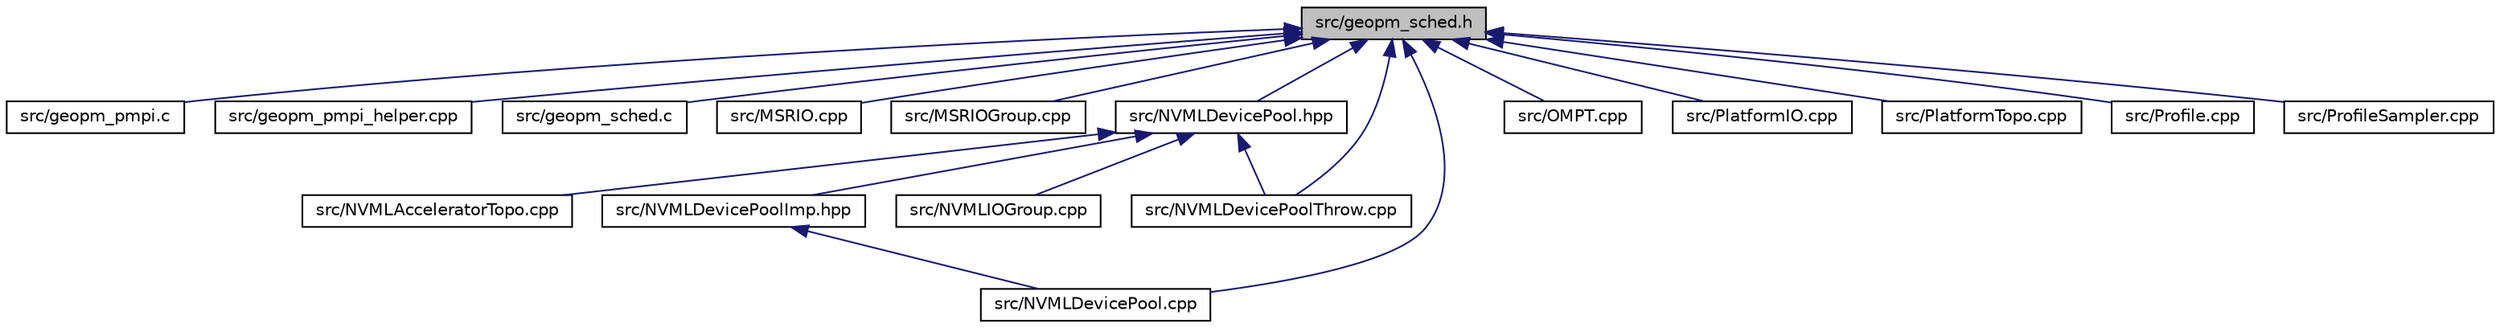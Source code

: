 digraph "src/geopm_sched.h"
{
  edge [fontname="Helvetica",fontsize="10",labelfontname="Helvetica",labelfontsize="10"];
  node [fontname="Helvetica",fontsize="10",shape=record];
  Node2 [label="src/geopm_sched.h",height=0.2,width=0.4,color="black", fillcolor="grey75", style="filled", fontcolor="black"];
  Node2 -> Node3 [dir="back",color="midnightblue",fontsize="10",style="solid",fontname="Helvetica"];
  Node3 [label="src/geopm_pmpi.c",height=0.2,width=0.4,color="black", fillcolor="white", style="filled",URL="$geopm__pmpi_8c.html"];
  Node2 -> Node4 [dir="back",color="midnightblue",fontsize="10",style="solid",fontname="Helvetica"];
  Node4 [label="src/geopm_pmpi_helper.cpp",height=0.2,width=0.4,color="black", fillcolor="white", style="filled",URL="$geopm__pmpi__helper_8cpp.html"];
  Node2 -> Node5 [dir="back",color="midnightblue",fontsize="10",style="solid",fontname="Helvetica"];
  Node5 [label="src/geopm_sched.c",height=0.2,width=0.4,color="black", fillcolor="white", style="filled",URL="$geopm__sched_8c.html"];
  Node2 -> Node6 [dir="back",color="midnightblue",fontsize="10",style="solid",fontname="Helvetica"];
  Node6 [label="src/MSRIO.cpp",height=0.2,width=0.4,color="black", fillcolor="white", style="filled",URL="$_m_s_r_i_o_8cpp.html"];
  Node2 -> Node7 [dir="back",color="midnightblue",fontsize="10",style="solid",fontname="Helvetica"];
  Node7 [label="src/MSRIOGroup.cpp",height=0.2,width=0.4,color="black", fillcolor="white", style="filled",URL="$_m_s_r_i_o_group_8cpp.html"];
  Node2 -> Node8 [dir="back",color="midnightblue",fontsize="10",style="solid",fontname="Helvetica"];
  Node8 [label="src/NVMLDevicePool.hpp",height=0.2,width=0.4,color="black", fillcolor="white", style="filled",URL="$_n_v_m_l_device_pool_8hpp.html"];
  Node8 -> Node9 [dir="back",color="midnightblue",fontsize="10",style="solid",fontname="Helvetica"];
  Node9 [label="src/NVMLAcceleratorTopo.cpp",height=0.2,width=0.4,color="black", fillcolor="white", style="filled",URL="$_n_v_m_l_accelerator_topo_8cpp.html"];
  Node8 -> Node10 [dir="back",color="midnightblue",fontsize="10",style="solid",fontname="Helvetica"];
  Node10 [label="src/NVMLDevicePoolImp.hpp",height=0.2,width=0.4,color="black", fillcolor="white", style="filled",URL="$_n_v_m_l_device_pool_imp_8hpp.html"];
  Node10 -> Node11 [dir="back",color="midnightblue",fontsize="10",style="solid",fontname="Helvetica"];
  Node11 [label="src/NVMLDevicePool.cpp",height=0.2,width=0.4,color="black", fillcolor="white", style="filled",URL="$_n_v_m_l_device_pool_8cpp.html"];
  Node8 -> Node12 [dir="back",color="midnightblue",fontsize="10",style="solid",fontname="Helvetica"];
  Node12 [label="src/NVMLDevicePoolThrow.cpp",height=0.2,width=0.4,color="black", fillcolor="white", style="filled",URL="$_n_v_m_l_device_pool_throw_8cpp.html"];
  Node8 -> Node13 [dir="back",color="midnightblue",fontsize="10",style="solid",fontname="Helvetica"];
  Node13 [label="src/NVMLIOGroup.cpp",height=0.2,width=0.4,color="black", fillcolor="white", style="filled",URL="$_n_v_m_l_i_o_group_8cpp.html"];
  Node2 -> Node11 [dir="back",color="midnightblue",fontsize="10",style="solid",fontname="Helvetica"];
  Node2 -> Node12 [dir="back",color="midnightblue",fontsize="10",style="solid",fontname="Helvetica"];
  Node2 -> Node14 [dir="back",color="midnightblue",fontsize="10",style="solid",fontname="Helvetica"];
  Node14 [label="src/OMPT.cpp",height=0.2,width=0.4,color="black", fillcolor="white", style="filled",URL="$_o_m_p_t_8cpp.html"];
  Node2 -> Node15 [dir="back",color="midnightblue",fontsize="10",style="solid",fontname="Helvetica"];
  Node15 [label="src/PlatformIO.cpp",height=0.2,width=0.4,color="black", fillcolor="white", style="filled",URL="$_platform_i_o_8cpp.html"];
  Node2 -> Node16 [dir="back",color="midnightblue",fontsize="10",style="solid",fontname="Helvetica"];
  Node16 [label="src/PlatformTopo.cpp",height=0.2,width=0.4,color="black", fillcolor="white", style="filled",URL="$_platform_topo_8cpp.html"];
  Node2 -> Node17 [dir="back",color="midnightblue",fontsize="10",style="solid",fontname="Helvetica"];
  Node17 [label="src/Profile.cpp",height=0.2,width=0.4,color="black", fillcolor="white", style="filled",URL="$_profile_8cpp.html"];
  Node2 -> Node18 [dir="back",color="midnightblue",fontsize="10",style="solid",fontname="Helvetica"];
  Node18 [label="src/ProfileSampler.cpp",height=0.2,width=0.4,color="black", fillcolor="white", style="filled",URL="$_profile_sampler_8cpp.html"];
}
